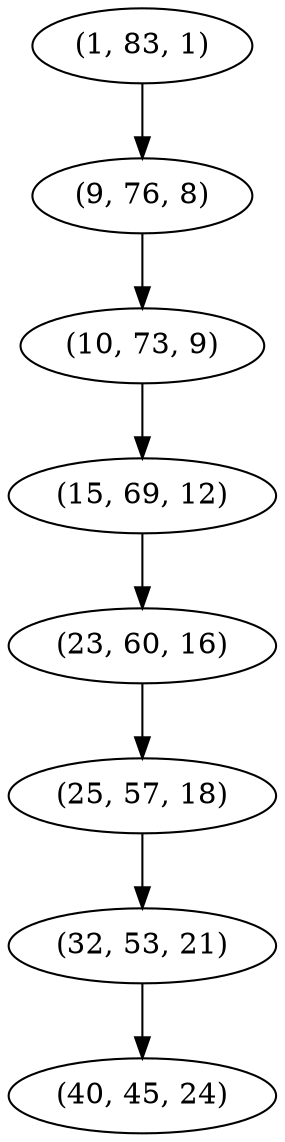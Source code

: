 digraph tree {
    "(1, 83, 1)";
    "(9, 76, 8)";
    "(10, 73, 9)";
    "(15, 69, 12)";
    "(23, 60, 16)";
    "(25, 57, 18)";
    "(32, 53, 21)";
    "(40, 45, 24)";
    "(1, 83, 1)" -> "(9, 76, 8)";
    "(9, 76, 8)" -> "(10, 73, 9)";
    "(10, 73, 9)" -> "(15, 69, 12)";
    "(15, 69, 12)" -> "(23, 60, 16)";
    "(23, 60, 16)" -> "(25, 57, 18)";
    "(25, 57, 18)" -> "(32, 53, 21)";
    "(32, 53, 21)" -> "(40, 45, 24)";
}
